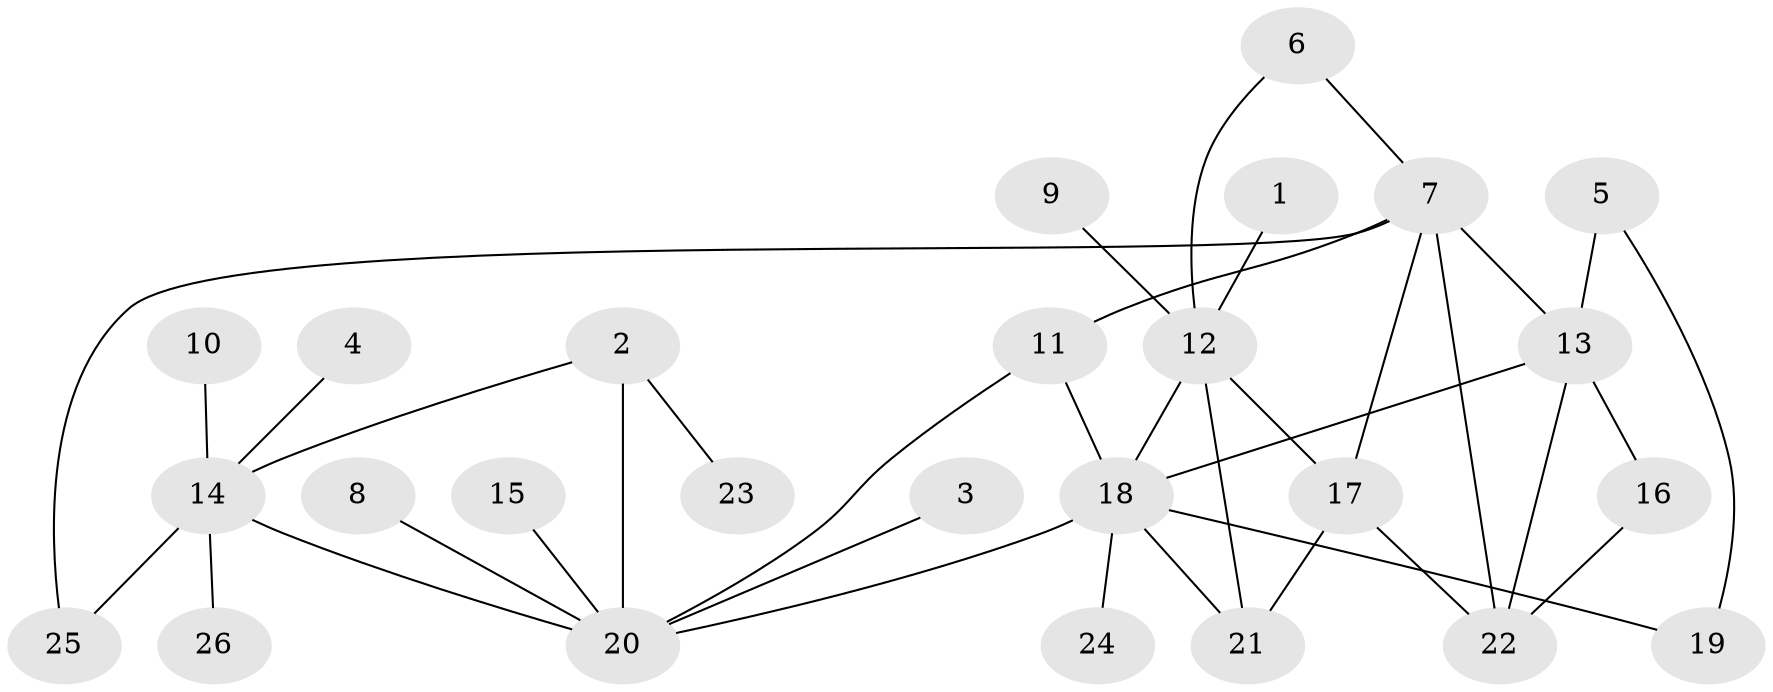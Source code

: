 // original degree distribution, {10: 0.0392156862745098, 8: 0.0392156862745098, 7: 0.0196078431372549, 6: 0.0392156862745098, 3: 0.11764705882352941, 1: 0.43137254901960786, 2: 0.27450980392156865, 5: 0.0196078431372549, 4: 0.0196078431372549}
// Generated by graph-tools (version 1.1) at 2025/01/03/09/25 03:01:42]
// undirected, 26 vertices, 37 edges
graph export_dot {
graph [start="1"]
  node [color=gray90,style=filled];
  1;
  2;
  3;
  4;
  5;
  6;
  7;
  8;
  9;
  10;
  11;
  12;
  13;
  14;
  15;
  16;
  17;
  18;
  19;
  20;
  21;
  22;
  23;
  24;
  25;
  26;
  1 -- 12 [weight=1.0];
  2 -- 14 [weight=1.0];
  2 -- 20 [weight=1.0];
  2 -- 23 [weight=1.0];
  3 -- 20 [weight=1.0];
  4 -- 14 [weight=1.0];
  5 -- 13 [weight=1.0];
  5 -- 19 [weight=1.0];
  6 -- 7 [weight=1.0];
  6 -- 12 [weight=1.0];
  7 -- 11 [weight=1.0];
  7 -- 13 [weight=1.0];
  7 -- 17 [weight=1.0];
  7 -- 22 [weight=1.0];
  7 -- 25 [weight=1.0];
  8 -- 20 [weight=1.0];
  9 -- 12 [weight=1.0];
  10 -- 14 [weight=1.0];
  11 -- 18 [weight=1.0];
  11 -- 20 [weight=1.0];
  12 -- 17 [weight=1.0];
  12 -- 18 [weight=2.0];
  12 -- 21 [weight=1.0];
  13 -- 16 [weight=1.0];
  13 -- 18 [weight=1.0];
  13 -- 22 [weight=1.0];
  14 -- 20 [weight=1.0];
  14 -- 25 [weight=1.0];
  14 -- 26 [weight=2.0];
  15 -- 20 [weight=1.0];
  16 -- 22 [weight=1.0];
  17 -- 21 [weight=1.0];
  17 -- 22 [weight=1.0];
  18 -- 19 [weight=1.0];
  18 -- 20 [weight=1.0];
  18 -- 21 [weight=1.0];
  18 -- 24 [weight=1.0];
}
